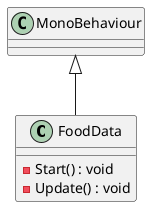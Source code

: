 @startuml
class FoodData {
    - Start() : void
    - Update() : void
}
MonoBehaviour <|-- FoodData
@enduml
